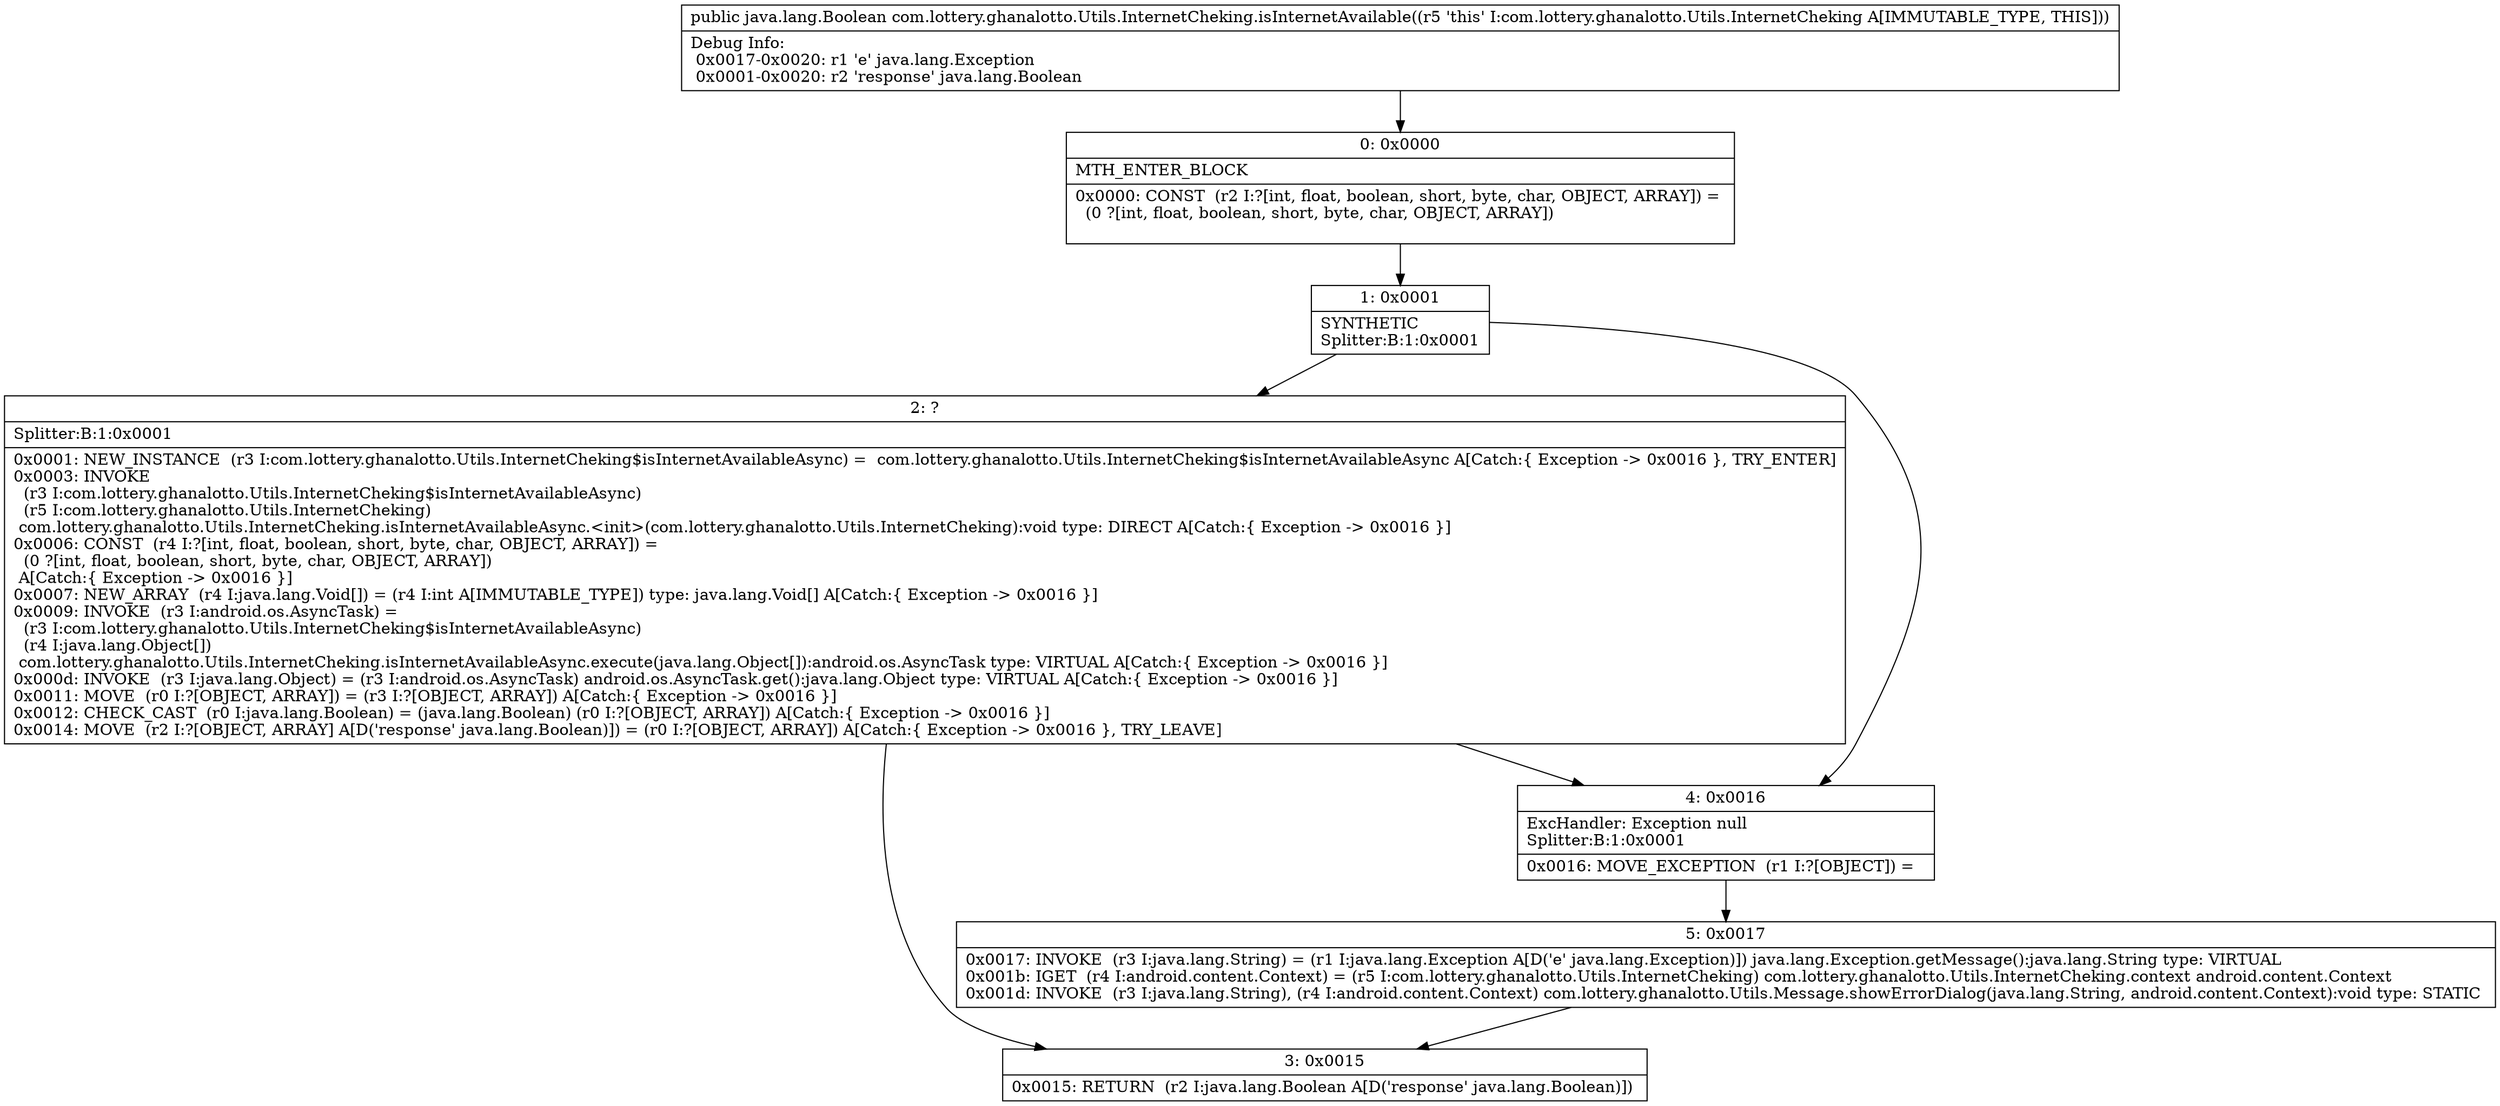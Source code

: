 digraph "CFG forcom.lottery.ghanalotto.Utils.InternetCheking.isInternetAvailable()Ljava\/lang\/Boolean;" {
Node_0 [shape=record,label="{0\:\ 0x0000|MTH_ENTER_BLOCK\l|0x0000: CONST  (r2 I:?[int, float, boolean, short, byte, char, OBJECT, ARRAY]) = \l  (0 ?[int, float, boolean, short, byte, char, OBJECT, ARRAY])\l \l}"];
Node_1 [shape=record,label="{1\:\ 0x0001|SYNTHETIC\lSplitter:B:1:0x0001\l}"];
Node_2 [shape=record,label="{2\:\ ?|Splitter:B:1:0x0001\l|0x0001: NEW_INSTANCE  (r3 I:com.lottery.ghanalotto.Utils.InternetCheking$isInternetAvailableAsync) =  com.lottery.ghanalotto.Utils.InternetCheking$isInternetAvailableAsync A[Catch:\{ Exception \-\> 0x0016 \}, TRY_ENTER]\l0x0003: INVOKE  \l  (r3 I:com.lottery.ghanalotto.Utils.InternetCheking$isInternetAvailableAsync)\l  (r5 I:com.lottery.ghanalotto.Utils.InternetCheking)\l com.lottery.ghanalotto.Utils.InternetCheking.isInternetAvailableAsync.\<init\>(com.lottery.ghanalotto.Utils.InternetCheking):void type: DIRECT A[Catch:\{ Exception \-\> 0x0016 \}]\l0x0006: CONST  (r4 I:?[int, float, boolean, short, byte, char, OBJECT, ARRAY]) = \l  (0 ?[int, float, boolean, short, byte, char, OBJECT, ARRAY])\l A[Catch:\{ Exception \-\> 0x0016 \}]\l0x0007: NEW_ARRAY  (r4 I:java.lang.Void[]) = (r4 I:int A[IMMUTABLE_TYPE]) type: java.lang.Void[] A[Catch:\{ Exception \-\> 0x0016 \}]\l0x0009: INVOKE  (r3 I:android.os.AsyncTask) = \l  (r3 I:com.lottery.ghanalotto.Utils.InternetCheking$isInternetAvailableAsync)\l  (r4 I:java.lang.Object[])\l com.lottery.ghanalotto.Utils.InternetCheking.isInternetAvailableAsync.execute(java.lang.Object[]):android.os.AsyncTask type: VIRTUAL A[Catch:\{ Exception \-\> 0x0016 \}]\l0x000d: INVOKE  (r3 I:java.lang.Object) = (r3 I:android.os.AsyncTask) android.os.AsyncTask.get():java.lang.Object type: VIRTUAL A[Catch:\{ Exception \-\> 0x0016 \}]\l0x0011: MOVE  (r0 I:?[OBJECT, ARRAY]) = (r3 I:?[OBJECT, ARRAY]) A[Catch:\{ Exception \-\> 0x0016 \}]\l0x0012: CHECK_CAST  (r0 I:java.lang.Boolean) = (java.lang.Boolean) (r0 I:?[OBJECT, ARRAY]) A[Catch:\{ Exception \-\> 0x0016 \}]\l0x0014: MOVE  (r2 I:?[OBJECT, ARRAY] A[D('response' java.lang.Boolean)]) = (r0 I:?[OBJECT, ARRAY]) A[Catch:\{ Exception \-\> 0x0016 \}, TRY_LEAVE]\l}"];
Node_3 [shape=record,label="{3\:\ 0x0015|0x0015: RETURN  (r2 I:java.lang.Boolean A[D('response' java.lang.Boolean)]) \l}"];
Node_4 [shape=record,label="{4\:\ 0x0016|ExcHandler: Exception null\lSplitter:B:1:0x0001\l|0x0016: MOVE_EXCEPTION  (r1 I:?[OBJECT]) =  \l}"];
Node_5 [shape=record,label="{5\:\ 0x0017|0x0017: INVOKE  (r3 I:java.lang.String) = (r1 I:java.lang.Exception A[D('e' java.lang.Exception)]) java.lang.Exception.getMessage():java.lang.String type: VIRTUAL \l0x001b: IGET  (r4 I:android.content.Context) = (r5 I:com.lottery.ghanalotto.Utils.InternetCheking) com.lottery.ghanalotto.Utils.InternetCheking.context android.content.Context \l0x001d: INVOKE  (r3 I:java.lang.String), (r4 I:android.content.Context) com.lottery.ghanalotto.Utils.Message.showErrorDialog(java.lang.String, android.content.Context):void type: STATIC \l}"];
MethodNode[shape=record,label="{public java.lang.Boolean com.lottery.ghanalotto.Utils.InternetCheking.isInternetAvailable((r5 'this' I:com.lottery.ghanalotto.Utils.InternetCheking A[IMMUTABLE_TYPE, THIS]))  | Debug Info:\l  0x0017\-0x0020: r1 'e' java.lang.Exception\l  0x0001\-0x0020: r2 'response' java.lang.Boolean\l}"];
MethodNode -> Node_0;
Node_0 -> Node_1;
Node_1 -> Node_2;
Node_1 -> Node_4;
Node_2 -> Node_3;
Node_2 -> Node_4;
Node_4 -> Node_5;
Node_5 -> Node_3;
}

